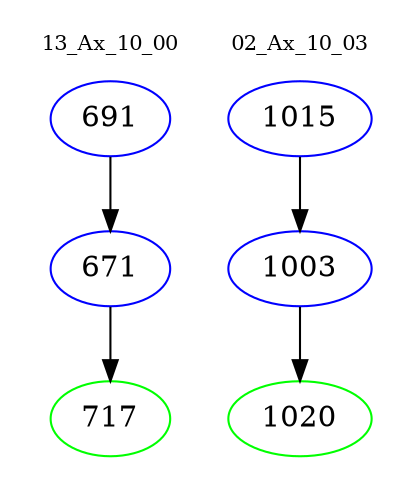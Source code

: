 digraph{
subgraph cluster_0 {
color = white
label = "13_Ax_10_00";
fontsize=10;
T0_691 [label="691", color="blue"]
T0_691 -> T0_671 [color="black"]
T0_671 [label="671", color="blue"]
T0_671 -> T0_717 [color="black"]
T0_717 [label="717", color="green"]
}
subgraph cluster_1 {
color = white
label = "02_Ax_10_03";
fontsize=10;
T1_1015 [label="1015", color="blue"]
T1_1015 -> T1_1003 [color="black"]
T1_1003 [label="1003", color="blue"]
T1_1003 -> T1_1020 [color="black"]
T1_1020 [label="1020", color="green"]
}
}
